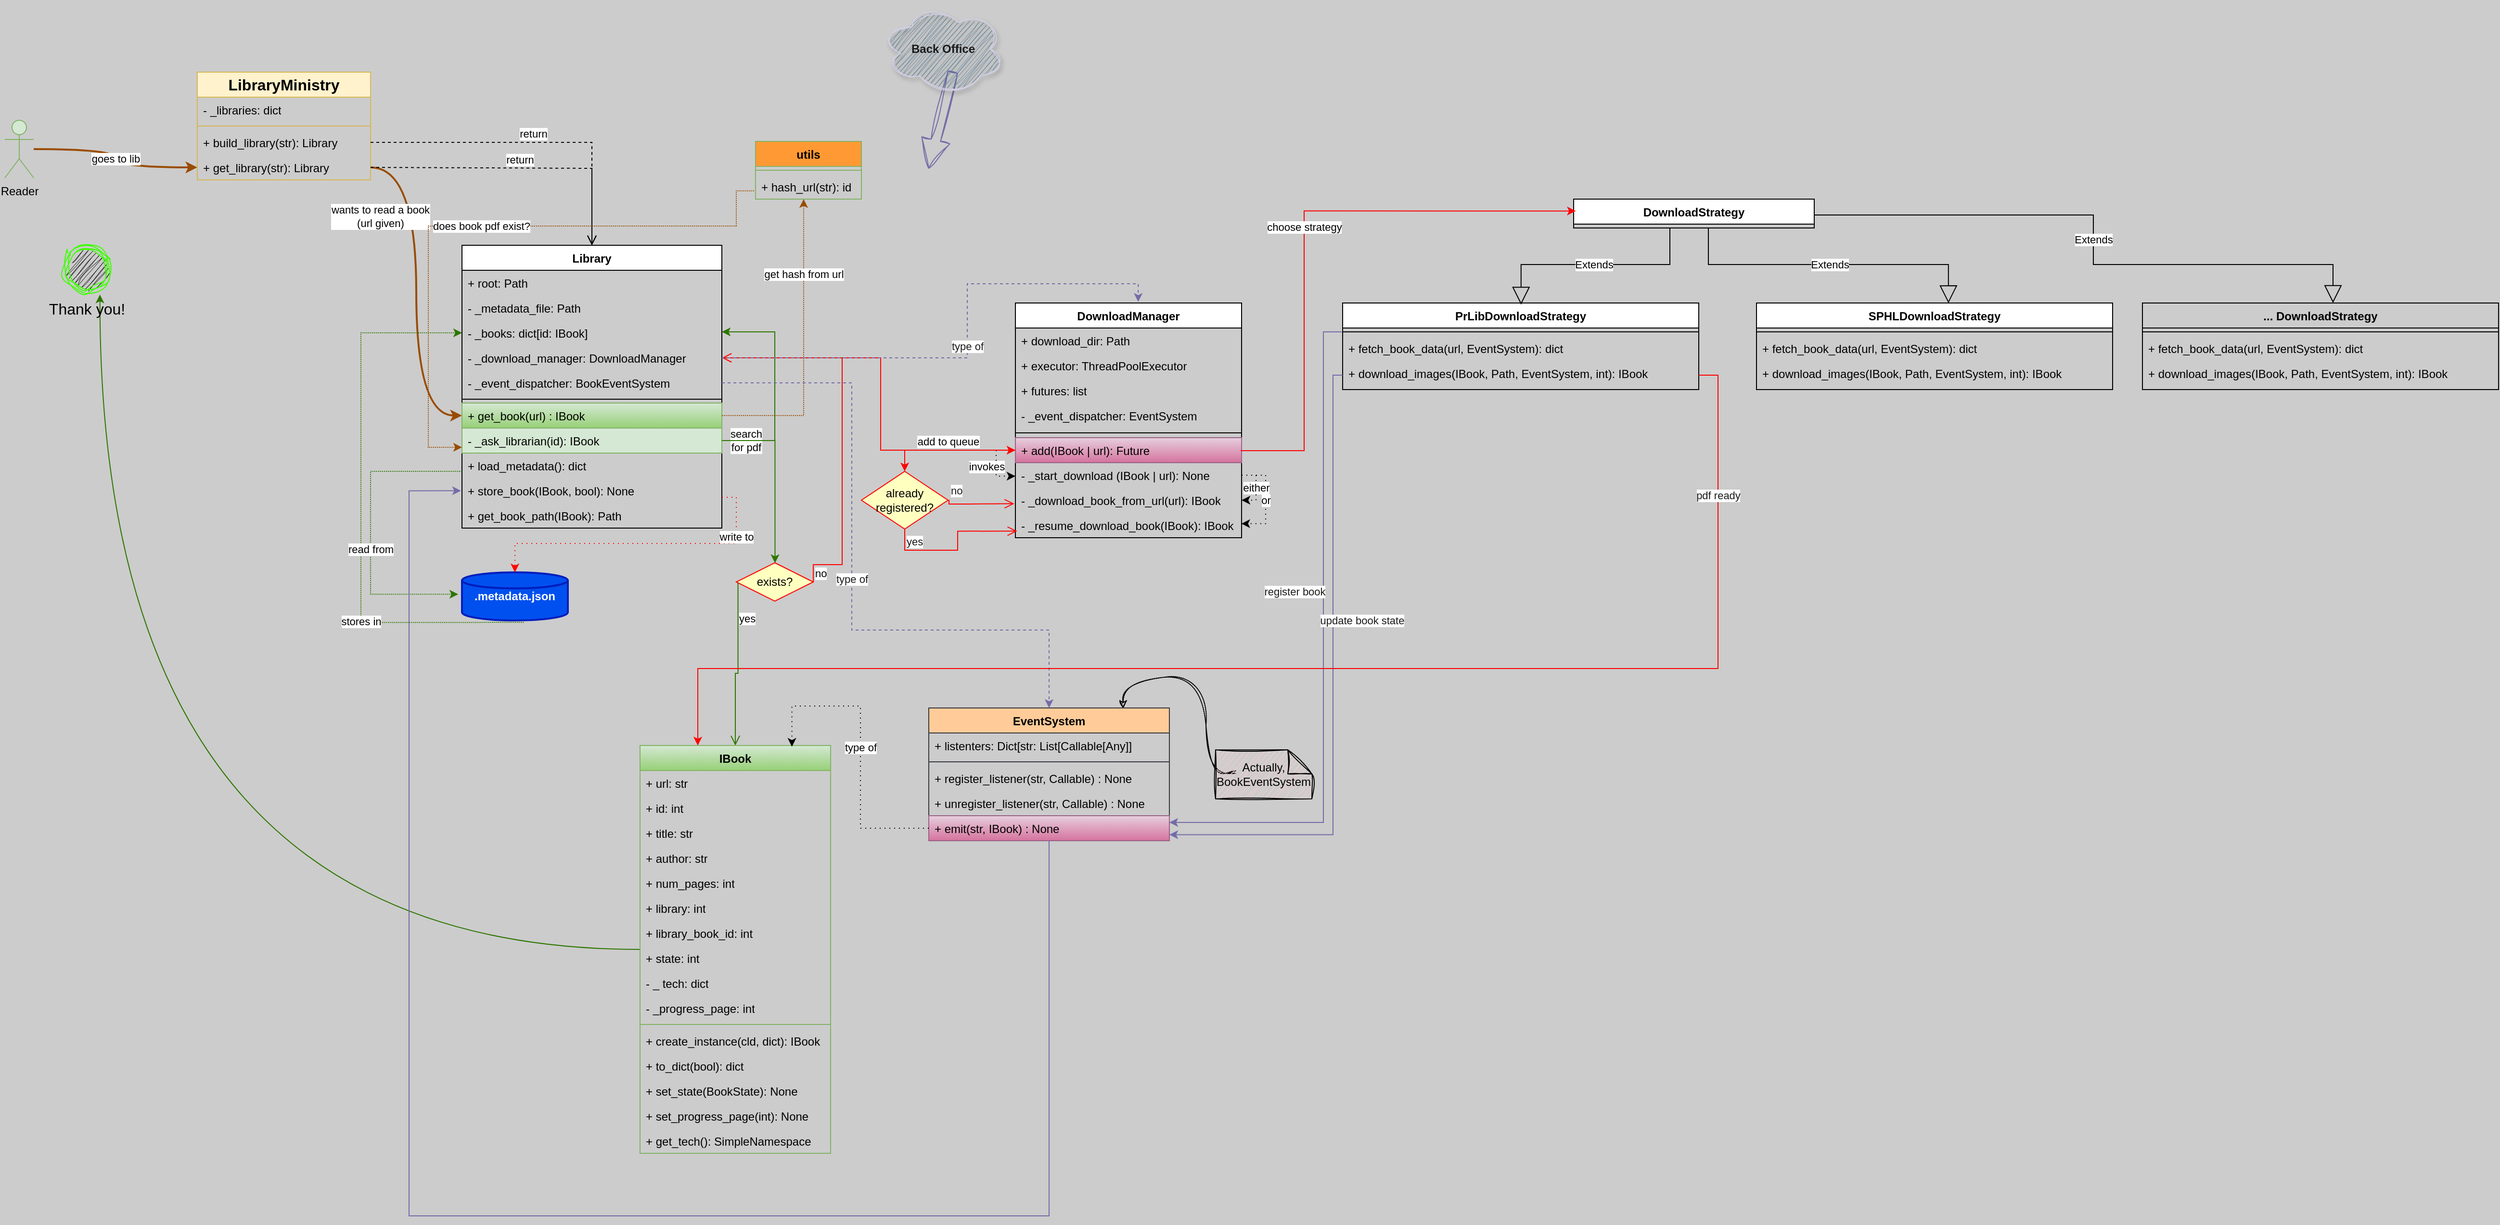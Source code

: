 <mxfile version="22.0.8" type="github">
  <diagram id="C5RBs43oDa-KdzZeNtuy" name="core">
    <mxGraphModel dx="600" dy="323" grid="1" gridSize="10" guides="1" tooltips="1" connect="1" arrows="1" fold="1" page="1" pageScale="1" pageWidth="1400" pageHeight="500" background="#CCCCCC" math="0" shadow="0">
      <root>
        <mxCell id="WIyWlLk6GJQsqaUBKTNV-0" />
        <mxCell id="WIyWlLk6GJQsqaUBKTNV-1" parent="WIyWlLk6GJQsqaUBKTNV-0" />
        <mxCell id="P9E268Bw0gb1X7N-w08P-104" value="goes to lib" style="edgeStyle=orthogonalEdgeStyle;orthogonalLoop=1;jettySize=auto;html=1;strokeWidth=2;curved=1;strokeColor=#994C00;" parent="WIyWlLk6GJQsqaUBKTNV-1" source="P9E268Bw0gb1X7N-w08P-6" target="P9E268Bw0gb1X7N-w08P-27" edge="1">
          <mxGeometry relative="1" as="geometry">
            <mxPoint x="122" y="231" as="sourcePoint" />
          </mxGeometry>
        </mxCell>
        <mxCell id="P9E268Bw0gb1X7N-w08P-105" value="wants to read a book&lt;br&gt;(url given)" style="edgeStyle=orthogonalEdgeStyle;orthogonalLoop=1;jettySize=auto;html=1;strokeWidth=2;shadow=0;curved=1;strokeColor=#994C00;" parent="WIyWlLk6GJQsqaUBKTNV-1" source="P9E268Bw0gb1X7N-w08P-27" target="P9E268Bw0gb1X7N-w08P-28" edge="1">
          <mxGeometry x="-0.442" y="-38" relative="1" as="geometry">
            <mxPoint x="112" y="361" as="sourcePoint" />
            <mxPoint x="512" y="511" as="targetPoint" />
            <mxPoint as="offset" />
          </mxGeometry>
        </mxCell>
        <mxCell id="P9E268Bw0gb1X7N-w08P-6" value="Reader" style="shape=umlActor;verticalLabelPosition=bottom;verticalAlign=top;html=1;fillColor=#d5e8d4;strokeColor=#82b366;" parent="WIyWlLk6GJQsqaUBKTNV-1" vertex="1">
          <mxGeometry x="82" y="201" width="30" height="60" as="geometry" />
        </mxCell>
        <mxCell id="P9E268Bw0gb1X7N-w08P-15" value="LibraryMinistry" style="swimlane;fontStyle=1;align=center;verticalAlign=middle;childLayout=stackLayout;horizontal=1;startSize=26;horizontalStack=0;resizeParent=1;resizeParentMax=0;resizeLast=0;collapsible=1;marginBottom=0;whiteSpace=wrap;html=1;fillColor=#fff2cc;strokeColor=#d6b656;fontSize=16;" parent="WIyWlLk6GJQsqaUBKTNV-1" vertex="1">
          <mxGeometry x="282" y="151" width="180" height="112" as="geometry">
            <mxRectangle x="110" y="200" width="100" height="30" as="alternateBounds" />
          </mxGeometry>
        </mxCell>
        <mxCell id="P9E268Bw0gb1X7N-w08P-19" value="- _libraries: dict" style="text;strokeColor=none;fillColor=none;align=left;verticalAlign=top;spacingLeft=4;spacingRight=4;overflow=hidden;rotatable=0;points=[[0,0.5],[1,0.5]];portConstraint=eastwest;whiteSpace=wrap;html=1;" parent="P9E268Bw0gb1X7N-w08P-15" vertex="1">
          <mxGeometry y="26" width="180" height="26" as="geometry" />
        </mxCell>
        <mxCell id="P9E268Bw0gb1X7N-w08P-17" value="" style="line;strokeWidth=1;fillColor=none;align=left;verticalAlign=middle;spacingTop=-1;spacingLeft=3;spacingRight=3;rotatable=0;labelPosition=right;points=[];portConstraint=eastwest;strokeColor=inherit;" parent="P9E268Bw0gb1X7N-w08P-15" vertex="1">
          <mxGeometry y="52" width="180" height="8" as="geometry" />
        </mxCell>
        <mxCell id="P9E268Bw0gb1X7N-w08P-18" value="+ build_library(str): Library" style="text;strokeColor=none;fillColor=none;align=left;verticalAlign=top;spacingLeft=4;spacingRight=4;overflow=hidden;rotatable=0;points=[[0,0.5],[1,0.5]];portConstraint=eastwest;whiteSpace=wrap;html=1;" parent="P9E268Bw0gb1X7N-w08P-15" vertex="1">
          <mxGeometry y="60" width="180" height="26" as="geometry" />
        </mxCell>
        <mxCell id="P9E268Bw0gb1X7N-w08P-27" value="+ get_library(str): Library" style="text;strokeColor=none;fillColor=none;align=left;verticalAlign=top;spacingLeft=4;spacingRight=4;overflow=hidden;rotatable=0;points=[[0,0.5],[1,0.5]];portConstraint=eastwest;whiteSpace=wrap;html=1;" parent="P9E268Bw0gb1X7N-w08P-15" vertex="1">
          <mxGeometry y="86" width="180" height="26" as="geometry" />
        </mxCell>
        <mxCell id="P9E268Bw0gb1X7N-w08P-23" value="Library" style="swimlane;fontStyle=1;align=center;verticalAlign=top;childLayout=stackLayout;horizontal=1;startSize=26;horizontalStack=0;resizeParent=1;resizeParentMax=0;resizeLast=0;collapsible=1;marginBottom=0;whiteSpace=wrap;html=1;" parent="WIyWlLk6GJQsqaUBKTNV-1" vertex="1">
          <mxGeometry x="557" y="331" width="270" height="294" as="geometry" />
        </mxCell>
        <mxCell id="P9E268Bw0gb1X7N-w08P-24" value="+ root: Path" style="text;strokeColor=none;fillColor=none;align=left;verticalAlign=top;spacingLeft=4;spacingRight=4;overflow=hidden;rotatable=0;points=[[0,0.5],[1,0.5]];portConstraint=eastwest;whiteSpace=wrap;html=1;" parent="P9E268Bw0gb1X7N-w08P-23" vertex="1">
          <mxGeometry y="26" width="270" height="26" as="geometry" />
        </mxCell>
        <mxCell id="P9E268Bw0gb1X7N-w08P-30" value="- _metadata_file: Path" style="text;strokeColor=none;fillColor=none;align=left;verticalAlign=top;spacingLeft=4;spacingRight=4;overflow=hidden;rotatable=0;points=[[0,0.5],[1,0.5]];portConstraint=eastwest;whiteSpace=wrap;html=1;" parent="P9E268Bw0gb1X7N-w08P-23" vertex="1">
          <mxGeometry y="52" width="270" height="26" as="geometry" />
        </mxCell>
        <mxCell id="P9E268Bw0gb1X7N-w08P-33" value="- _books: dict[id: IBook]" style="text;strokeColor=none;fillColor=none;align=left;verticalAlign=top;spacingLeft=4;spacingRight=4;overflow=hidden;rotatable=0;points=[[0,0.5],[1,0.5]];portConstraint=eastwest;whiteSpace=wrap;html=1;" parent="P9E268Bw0gb1X7N-w08P-23" vertex="1">
          <mxGeometry y="78" width="270" height="26" as="geometry" />
        </mxCell>
        <mxCell id="P9E268Bw0gb1X7N-w08P-36" value="- _download_manager: DownloadManager" style="text;strokeColor=none;fillColor=none;align=left;verticalAlign=top;spacingLeft=4;spacingRight=4;overflow=hidden;rotatable=0;points=[[0,0.5],[1,0.5]];portConstraint=eastwest;whiteSpace=wrap;html=1;" parent="P9E268Bw0gb1X7N-w08P-23" vertex="1">
          <mxGeometry y="104" width="270" height="26" as="geometry" />
        </mxCell>
        <mxCell id="P9E268Bw0gb1X7N-w08P-35" value="- _event_dispatcher: BookEventSystem" style="text;strokeColor=none;fillColor=none;align=left;verticalAlign=top;spacingLeft=4;spacingRight=4;overflow=hidden;rotatable=0;points=[[0,0.5],[1,0.5]];portConstraint=eastwest;whiteSpace=wrap;html=1;" parent="P9E268Bw0gb1X7N-w08P-23" vertex="1">
          <mxGeometry y="130" width="270" height="26" as="geometry" />
        </mxCell>
        <mxCell id="P9E268Bw0gb1X7N-w08P-25" value="" style="line;strokeWidth=1;fillColor=none;align=left;verticalAlign=middle;spacingTop=-1;spacingLeft=3;spacingRight=3;rotatable=0;labelPosition=right;points=[];portConstraint=eastwest;strokeColor=inherit;" parent="P9E268Bw0gb1X7N-w08P-23" vertex="1">
          <mxGeometry y="156" width="270" height="8" as="geometry" />
        </mxCell>
        <mxCell id="P9E268Bw0gb1X7N-w08P-28" value="+ get_book(url) : IBook" style="text;strokeColor=#82b366;fillColor=#d5e8d4;align=left;verticalAlign=top;spacingLeft=4;spacingRight=4;overflow=hidden;rotatable=0;points=[[0,0.5],[1,0.5]];portConstraint=eastwest;whiteSpace=wrap;html=1;gradientColor=#97d077;" parent="P9E268Bw0gb1X7N-w08P-23" vertex="1">
          <mxGeometry y="164" width="270" height="26" as="geometry" />
        </mxCell>
        <mxCell id="P9E268Bw0gb1X7N-w08P-112" value="search&lt;br&gt;for pdf" style="edgeStyle=orthogonalEdgeStyle;rounded=0;orthogonalLoop=1;jettySize=auto;html=1;fillColor=#60a917;strokeColor=#2D7600;" parent="P9E268Bw0gb1X7N-w08P-23" source="P9E268Bw0gb1X7N-w08P-26" target="P9E268Bw0gb1X7N-w08P-33" edge="1">
          <mxGeometry x="-0.776" relative="1" as="geometry">
            <mxPoint x="335" y="90" as="targetPoint" />
            <Array as="points">
              <mxPoint x="325" y="203" />
              <mxPoint x="325" y="90" />
            </Array>
            <mxPoint as="offset" />
          </mxGeometry>
        </mxCell>
        <mxCell id="P9E268Bw0gb1X7N-w08P-26" value="- _ask_librarian(id): IBook&lt;br&gt;" style="text;strokeColor=#82b366;fillColor=#d5e8d4;align=left;verticalAlign=top;spacingLeft=4;spacingRight=4;overflow=hidden;rotatable=0;points=[[0,0.5],[1,0.5]];portConstraint=eastwest;whiteSpace=wrap;html=1;" parent="P9E268Bw0gb1X7N-w08P-23" vertex="1">
          <mxGeometry y="190" width="270" height="26" as="geometry" />
        </mxCell>
        <mxCell id="P9E268Bw0gb1X7N-w08P-29" value="+ load_metadata(): dict" style="text;strokeColor=none;fillColor=none;align=left;verticalAlign=top;spacingLeft=4;spacingRight=4;overflow=hidden;rotatable=0;points=[[0,0.5],[1,0.5]];portConstraint=eastwest;whiteSpace=wrap;html=1;" parent="P9E268Bw0gb1X7N-w08P-23" vertex="1">
          <mxGeometry y="216" width="270" height="26" as="geometry" />
        </mxCell>
        <mxCell id="P9E268Bw0gb1X7N-w08P-31" value="+ store_book(IBook, bool): None" style="text;strokeColor=none;fillColor=none;align=left;verticalAlign=top;spacingLeft=4;spacingRight=4;overflow=hidden;rotatable=0;points=[[0,0.5],[1,0.5]];portConstraint=eastwest;whiteSpace=wrap;html=1;" parent="P9E268Bw0gb1X7N-w08P-23" vertex="1">
          <mxGeometry y="242" width="270" height="26" as="geometry" />
        </mxCell>
        <mxCell id="P9E268Bw0gb1X7N-w08P-34" value="+ get_book_path(IBook): Path" style="text;strokeColor=none;fillColor=none;align=left;verticalAlign=top;spacingLeft=4;spacingRight=4;overflow=hidden;rotatable=0;points=[[0,0.5],[1,0.5]];portConstraint=eastwest;whiteSpace=wrap;html=1;" parent="P9E268Bw0gb1X7N-w08P-23" vertex="1">
          <mxGeometry y="268" width="270" height="26" as="geometry" />
        </mxCell>
        <mxCell id="P9E268Bw0gb1X7N-w08P-42" value="return" style="html=1;verticalAlign=bottom;endArrow=open;dashed=1;endSize=8;curved=0;rounded=0;entryX=0.5;entryY=0;entryDx=0;entryDy=0;exitX=1;exitY=0.5;exitDx=0;exitDy=0;" parent="WIyWlLk6GJQsqaUBKTNV-1" source="P9E268Bw0gb1X7N-w08P-18" target="P9E268Bw0gb1X7N-w08P-23" edge="1">
          <mxGeometry relative="1" as="geometry">
            <mxPoint x="652" y="191" as="sourcePoint" />
            <mxPoint x="662" y="381" as="targetPoint" />
            <Array as="points">
              <mxPoint x="692" y="224" />
            </Array>
          </mxGeometry>
        </mxCell>
        <mxCell id="P9E268Bw0gb1X7N-w08P-43" value="return" style="html=1;verticalAlign=bottom;endArrow=open;dashed=1;endSize=8;curved=0;rounded=0;exitX=1;exitY=0.5;exitDx=0;exitDy=0;" parent="WIyWlLk6GJQsqaUBKTNV-1" source="P9E268Bw0gb1X7N-w08P-27" target="P9E268Bw0gb1X7N-w08P-23" edge="1">
          <mxGeometry relative="1" as="geometry">
            <mxPoint x="567" y="274" as="sourcePoint" />
            <mxPoint x="812" y="301" as="targetPoint" />
            <Array as="points">
              <mxPoint x="692" y="251" />
            </Array>
          </mxGeometry>
        </mxCell>
        <mxCell id="P9E268Bw0gb1X7N-w08P-164" style="edgeStyle=orthogonalEdgeStyle;orthogonalLoop=1;jettySize=auto;html=1;sketch=1;curveFitting=1;jiggle=2;strokeColor=none;dashed=1;dashPattern=1 4;curved=1;shadow=0;" parent="WIyWlLk6GJQsqaUBKTNV-1" source="P9E268Bw0gb1X7N-w08P-53" target="P9E268Bw0gb1X7N-w08P-163" edge="1">
          <mxGeometry relative="1" as="geometry" />
        </mxCell>
        <mxCell id="P9E268Bw0gb1X7N-w08P-165" style="edgeStyle=orthogonalEdgeStyle;orthogonalLoop=1;jettySize=auto;html=1;sketch=1;curveFitting=1;jiggle=2;dashed=1;dashPattern=1 1;curved=1;entryX=0.808;entryY=0.004;entryDx=0;entryDy=0;entryPerimeter=0;" parent="WIyWlLk6GJQsqaUBKTNV-1" target="P9E268Bw0gb1X7N-w08P-158" edge="1">
          <mxGeometry relative="1" as="geometry">
            <Array as="points">
              <mxPoint x="1370" y="880" />
              <mxPoint x="1330" y="880" />
              <mxPoint x="1330" y="780" />
              <mxPoint x="1244" y="780" />
            </Array>
            <mxPoint x="1350" y="880" as="sourcePoint" />
            <mxPoint x="1330" y="790" as="targetPoint" />
          </mxGeometry>
        </mxCell>
        <mxCell id="P9E268Bw0gb1X7N-w08P-53" value="Actually, BookEventSystem" style="shape=note2;boundedLbl=1;whiteSpace=wrap;html=1;size=25;verticalAlign=middle;align=center;fillColor=#f8cecc;strokeColor=default;sketch=1;curveFitting=1;jiggle=2;shadow=0;" parent="WIyWlLk6GJQsqaUBKTNV-1" vertex="1">
          <mxGeometry x="1340" y="855.5" width="100" height="51" as="geometry" />
        </mxCell>
        <mxCell id="P9E268Bw0gb1X7N-w08P-54" value="DownloadManager" style="swimlane;fontStyle=1;align=center;verticalAlign=top;childLayout=stackLayout;horizontal=1;startSize=26;horizontalStack=0;resizeParent=1;resizeParentMax=0;resizeLast=0;collapsible=1;marginBottom=0;whiteSpace=wrap;html=1;" parent="WIyWlLk6GJQsqaUBKTNV-1" vertex="1">
          <mxGeometry x="1132" y="391" width="235" height="244" as="geometry" />
        </mxCell>
        <mxCell id="P9E268Bw0gb1X7N-w08P-55" value="+ download_dir: Path" style="text;strokeColor=none;fillColor=none;align=left;verticalAlign=top;spacingLeft=4;spacingRight=4;overflow=hidden;rotatable=0;points=[[0,0.5],[1,0.5]];portConstraint=eastwest;whiteSpace=wrap;html=1;" parent="P9E268Bw0gb1X7N-w08P-54" vertex="1">
          <mxGeometry y="26" width="235" height="26" as="geometry" />
        </mxCell>
        <mxCell id="P9E268Bw0gb1X7N-w08P-60" value="+ executor: ThreadPoolExecutor" style="text;strokeColor=none;fillColor=none;align=left;verticalAlign=top;spacingLeft=4;spacingRight=4;overflow=hidden;rotatable=0;points=[[0,0.5],[1,0.5]];portConstraint=eastwest;whiteSpace=wrap;html=1;" parent="P9E268Bw0gb1X7N-w08P-54" vertex="1">
          <mxGeometry y="52" width="235" height="26" as="geometry" />
        </mxCell>
        <mxCell id="P9E268Bw0gb1X7N-w08P-64" value="+ futures: list" style="text;strokeColor=none;fillColor=none;align=left;verticalAlign=top;spacingLeft=4;spacingRight=4;overflow=hidden;rotatable=0;points=[[0,0.5],[1,0.5]];portConstraint=eastwest;whiteSpace=wrap;html=1;" parent="P9E268Bw0gb1X7N-w08P-54" vertex="1">
          <mxGeometry y="78" width="235" height="26" as="geometry" />
        </mxCell>
        <mxCell id="P9E268Bw0gb1X7N-w08P-63" value="- _event_dispatcher: EventSystem" style="text;strokeColor=none;fillColor=none;align=left;verticalAlign=top;spacingLeft=4;spacingRight=4;overflow=hidden;rotatable=0;points=[[0,0.5],[1,0.5]];portConstraint=eastwest;whiteSpace=wrap;html=1;" parent="P9E268Bw0gb1X7N-w08P-54" vertex="1">
          <mxGeometry y="104" width="235" height="26" as="geometry" />
        </mxCell>
        <mxCell id="P9E268Bw0gb1X7N-w08P-56" value="" style="line;strokeWidth=1;fillColor=none;align=left;verticalAlign=middle;spacingTop=-1;spacingLeft=3;spacingRight=3;rotatable=0;labelPosition=right;points=[];portConstraint=eastwest;strokeColor=inherit;" parent="P9E268Bw0gb1X7N-w08P-54" vertex="1">
          <mxGeometry y="130" width="235" height="10" as="geometry" />
        </mxCell>
        <mxCell id="P9E268Bw0gb1X7N-w08P-88" value="invokes" style="edgeStyle=orthogonalEdgeStyle;rounded=0;orthogonalLoop=1;jettySize=auto;html=1;dashed=1;dashPattern=1 4;" parent="P9E268Bw0gb1X7N-w08P-54" source="P9E268Bw0gb1X7N-w08P-57" edge="1">
          <mxGeometry x="0.104" y="-10" relative="1" as="geometry">
            <mxPoint y="180" as="targetPoint" />
            <Array as="points">
              <mxPoint x="-20" y="153" />
              <mxPoint x="-20" y="180" />
            </Array>
            <mxPoint as="offset" />
          </mxGeometry>
        </mxCell>
        <mxCell id="P9E268Bw0gb1X7N-w08P-57" value="+ add(IBook | url): Future" style="text;strokeColor=#996185;fillColor=#e6d0de;align=left;verticalAlign=top;spacingLeft=4;spacingRight=4;overflow=hidden;rotatable=0;points=[[0,0.5],[1,0.5]];portConstraint=eastwest;whiteSpace=wrap;html=1;gradientColor=#d5739d;" parent="P9E268Bw0gb1X7N-w08P-54" vertex="1">
          <mxGeometry y="140" width="235" height="26" as="geometry" />
        </mxCell>
        <mxCell id="P9E268Bw0gb1X7N-w08P-58" value="- _start_download (IBook | url): None" style="text;strokeColor=none;fillColor=none;align=left;verticalAlign=top;spacingLeft=4;spacingRight=4;overflow=hidden;rotatable=0;points=[[0,0.5],[1,0.5]];portConstraint=eastwest;whiteSpace=wrap;html=1;" parent="P9E268Bw0gb1X7N-w08P-54" vertex="1">
          <mxGeometry y="166" width="235" height="26" as="geometry" />
        </mxCell>
        <mxCell id="P9E268Bw0gb1X7N-w08P-59" value="- _download_book_from_url(url): IBook" style="text;strokeColor=none;fillColor=none;align=left;verticalAlign=top;spacingLeft=4;spacingRight=4;overflow=hidden;rotatable=0;points=[[0,0.5],[1,0.5]];portConstraint=eastwest;whiteSpace=wrap;html=1;" parent="P9E268Bw0gb1X7N-w08P-54" vertex="1">
          <mxGeometry y="192" width="235" height="26" as="geometry" />
        </mxCell>
        <mxCell id="P9E268Bw0gb1X7N-w08P-61" value="- _resume_download_book(IBook): IBook" style="text;strokeColor=none;fillColor=none;align=left;verticalAlign=top;spacingLeft=4;spacingRight=4;overflow=hidden;rotatable=0;points=[[0,0.5],[1,0.5]];portConstraint=eastwest;whiteSpace=wrap;html=1;" parent="P9E268Bw0gb1X7N-w08P-54" vertex="1">
          <mxGeometry y="218" width="235" height="26" as="geometry" />
        </mxCell>
        <mxCell id="P9E268Bw0gb1X7N-w08P-89" value="or" style="edgeStyle=orthogonalEdgeStyle;rounded=0;orthogonalLoop=1;jettySize=auto;html=1;dashed=1;dashPattern=1 4;entryX=0.999;entryY=0.439;entryDx=0;entryDy=0;entryPerimeter=0;" parent="P9E268Bw0gb1X7N-w08P-54" source="P9E268Bw0gb1X7N-w08P-58" target="P9E268Bw0gb1X7N-w08P-61" edge="1">
          <mxGeometry relative="1" as="geometry">
            <mxPoint x="240" y="230" as="targetPoint" />
            <Array as="points">
              <mxPoint x="260" y="179" />
              <mxPoint x="260" y="229" />
            </Array>
          </mxGeometry>
        </mxCell>
        <mxCell id="P9E268Bw0gb1X7N-w08P-90" value="either" style="edgeStyle=orthogonalEdgeStyle;rounded=0;orthogonalLoop=1;jettySize=auto;html=1;dashed=1;dashPattern=1 4;entryX=1;entryY=0.5;entryDx=0;entryDy=0;" parent="P9E268Bw0gb1X7N-w08P-54" source="P9E268Bw0gb1X7N-w08P-58" target="P9E268Bw0gb1X7N-w08P-59" edge="1">
          <mxGeometry relative="1" as="geometry">
            <mxPoint x="250" y="210" as="targetPoint" />
            <Array as="points">
              <mxPoint x="250" y="179" />
              <mxPoint x="250" y="205" />
            </Array>
          </mxGeometry>
        </mxCell>
        <mxCell id="P9E268Bw0gb1X7N-w08P-76" style="rounded=0;orthogonalLoop=1;jettySize=auto;html=1;exitX=1;exitY=0.5;exitDx=0;exitDy=0;entryX=0;entryY=0.5;entryDx=0;entryDy=0;jumpStyle=none;edgeStyle=orthogonalEdgeStyle;fillColor=#0050ef;strokeColor=#FF0000;" parent="WIyWlLk6GJQsqaUBKTNV-1" source="P9E268Bw0gb1X7N-w08P-36" target="P9E268Bw0gb1X7N-w08P-57" edge="1">
          <mxGeometry relative="1" as="geometry">
            <mxPoint x="1062" y="261" as="targetPoint" />
            <Array as="points">
              <mxPoint x="992" y="448" />
              <mxPoint x="992" y="544" />
            </Array>
          </mxGeometry>
        </mxCell>
        <mxCell id="P9E268Bw0gb1X7N-w08P-127" value="add to queue" style="edgeLabel;html=1;align=center;verticalAlign=middle;resizable=0;points=[];" parent="P9E268Bw0gb1X7N-w08P-76" vertex="1" connectable="0">
          <mxGeometry x="0.08" y="-1" relative="1" as="geometry">
            <mxPoint x="71" y="35" as="offset" />
          </mxGeometry>
        </mxCell>
        <mxCell id="P9E268Bw0gb1X7N-w08P-93" value="get hash from url" style="edgeStyle=orthogonalEdgeStyle;rounded=0;orthogonalLoop=1;jettySize=auto;html=1;fillColor=#60a917;strokeColor=#994C00;dashed=1;dashPattern=1 1;" parent="WIyWlLk6GJQsqaUBKTNV-1" source="P9E268Bw0gb1X7N-w08P-28" target="P9E268Bw0gb1X7N-w08P-97" edge="1">
          <mxGeometry x="0.497" relative="1" as="geometry">
            <mxPoint x="532" y="831" as="targetPoint" />
            <mxPoint x="922" y="581" as="sourcePoint" />
            <Array as="points">
              <mxPoint x="912" y="508" />
            </Array>
            <mxPoint as="offset" />
          </mxGeometry>
        </mxCell>
        <mxCell id="P9E268Bw0gb1X7N-w08P-103" value="stores in" style="edgeStyle=orthogonalEdgeStyle;rounded=0;orthogonalLoop=1;jettySize=auto;html=1;fillColor=#60a917;strokeColor=#2D7600;dashed=1;dashPattern=1 1;exitX=0.584;exitY=1.041;exitDx=0;exitDy=0;exitPerimeter=0;" parent="WIyWlLk6GJQsqaUBKTNV-1" source="P9E268Bw0gb1X7N-w08P-99" target="P9E268Bw0gb1X7N-w08P-33" edge="1">
          <mxGeometry x="-0.409" relative="1" as="geometry">
            <mxPoint x="492" y="721" as="sourcePoint" />
            <Array as="points">
              <mxPoint x="452" y="723" />
              <mxPoint x="452" y="422" />
            </Array>
            <mxPoint as="offset" />
          </mxGeometry>
        </mxCell>
        <mxCell id="P9E268Bw0gb1X7N-w08P-99" value=".metadata.json" style="strokeWidth=2;html=1;shape=mxgraph.flowchart.database;whiteSpace=wrap;fillColor=#0050ef;strokeColor=#001DBC;labelPosition=center;verticalLabelPosition=middle;align=center;verticalAlign=middle;fontColor=#ffffff;fontStyle=1" parent="WIyWlLk6GJQsqaUBKTNV-1" vertex="1">
          <mxGeometry x="557" y="671" width="110" height="50" as="geometry" />
        </mxCell>
        <mxCell id="P9E268Bw0gb1X7N-w08P-102" value="write to" style="edgeStyle=orthogonalEdgeStyle;rounded=0;orthogonalLoop=1;jettySize=auto;html=1;fillColor=#60a917;strokeColor=#FF0000;dashed=1;dashPattern=1 4;" parent="WIyWlLk6GJQsqaUBKTNV-1" source="P9E268Bw0gb1X7N-w08P-31" edge="1">
          <mxGeometry x="-0.656" relative="1" as="geometry">
            <mxPoint x="567" y="588.17" as="sourcePoint" />
            <mxPoint x="612" y="671" as="targetPoint" />
            <Array as="points">
              <mxPoint x="842" y="593" />
              <mxPoint x="842" y="641" />
              <mxPoint x="612" y="641" />
            </Array>
            <mxPoint as="offset" />
          </mxGeometry>
        </mxCell>
        <mxCell id="P9E268Bw0gb1X7N-w08P-101" value="read from" style="edgeStyle=orthogonalEdgeStyle;rounded=0;orthogonalLoop=1;jettySize=auto;html=1;fillColor=#60a917;strokeColor=#2D7600;dashed=1;dashPattern=1 1;entryX=-0.036;entryY=0.455;entryDx=0;entryDy=0;entryPerimeter=0;" parent="WIyWlLk6GJQsqaUBKTNV-1" source="P9E268Bw0gb1X7N-w08P-29" target="P9E268Bw0gb1X7N-w08P-99" edge="1">
          <mxGeometry x="0.118" relative="1" as="geometry">
            <mxPoint x="432" y="561" as="sourcePoint" />
            <Array as="points">
              <mxPoint x="462" y="566" />
              <mxPoint x="462" y="694" />
            </Array>
            <mxPoint as="offset" />
          </mxGeometry>
        </mxCell>
        <mxCell id="P9E268Bw0gb1X7N-w08P-106" value="does book pdf exist?" style="edgeStyle=orthogonalEdgeStyle;rounded=0;orthogonalLoop=1;jettySize=auto;html=1;fillColor=#60a917;strokeColor=#994C00;dashed=1;dashPattern=1 1;exitX=-0.015;exitY=0.669;exitDx=0;exitDy=0;exitPerimeter=0;" parent="WIyWlLk6GJQsqaUBKTNV-1" source="P9E268Bw0gb1X7N-w08P-97" target="P9E268Bw0gb1X7N-w08P-26" edge="1">
          <mxGeometry relative="1" as="geometry">
            <mxPoint x="322" y="541" as="targetPoint" />
            <mxPoint x="1022" y="271" as="sourcePoint" />
            <Array as="points">
              <mxPoint x="842" y="274" />
              <mxPoint x="842" y="311" />
              <mxPoint x="522" y="311" />
              <mxPoint x="522" y="541" />
            </Array>
          </mxGeometry>
        </mxCell>
        <mxCell id="P9E268Bw0gb1X7N-w08P-107" style="edgeStyle=orthogonalEdgeStyle;rounded=0;orthogonalLoop=1;jettySize=auto;html=1;fillColor=#60a917;strokeColor=#2D7600;entryX=0.503;entryY=0.008;entryDx=0;entryDy=0;entryPerimeter=0;" parent="WIyWlLk6GJQsqaUBKTNV-1" source="P9E268Bw0gb1X7N-w08P-26" target="P9E268Bw0gb1X7N-w08P-130" edge="1">
          <mxGeometry relative="1" as="geometry">
            <mxPoint x="862" y="661" as="targetPoint" />
            <Array as="points">
              <mxPoint x="882" y="534" />
            </Array>
          </mxGeometry>
        </mxCell>
        <mxCell id="P9E268Bw0gb1X7N-w08P-129" style="orthogonalLoop=1;jettySize=auto;html=1;fillColor=#60a917;strokeColor=#2D7600;entryX=0.776;entryY=1.024;entryDx=0;entryDy=0;entryPerimeter=0;edgeStyle=orthogonalEdgeStyle;curved=1;" parent="WIyWlLk6GJQsqaUBKTNV-1" source="P9E268Bw0gb1X7N-w08P-113" target="P9E268Bw0gb1X7N-w08P-128" edge="1">
          <mxGeometry relative="1" as="geometry">
            <mxPoint x="362" y="801" as="targetPoint" />
          </mxGeometry>
        </mxCell>
        <mxCell id="P9E268Bw0gb1X7N-w08P-113" value="IBook" style="swimlane;fontStyle=1;align=center;verticalAlign=top;childLayout=stackLayout;horizontal=1;startSize=26;horizontalStack=0;resizeParent=1;resizeParentMax=0;resizeLast=0;collapsible=1;marginBottom=0;whiteSpace=wrap;html=1;fillColor=#d5e8d4;strokeColor=#82b366;gradientColor=#97d077;" parent="WIyWlLk6GJQsqaUBKTNV-1" vertex="1">
          <mxGeometry x="742" y="851" width="198" height="424" as="geometry">
            <mxRectangle x="742" y="851" width="70" height="30" as="alternateBounds" />
          </mxGeometry>
        </mxCell>
        <mxCell id="P9E268Bw0gb1X7N-w08P-114" value="+ url: str" style="text;strokeColor=none;fillColor=none;align=left;verticalAlign=top;spacingLeft=4;spacingRight=4;overflow=hidden;rotatable=0;points=[[0,0.5],[1,0.5]];portConstraint=eastwest;whiteSpace=wrap;html=1;" parent="P9E268Bw0gb1X7N-w08P-113" vertex="1">
          <mxGeometry y="26" width="198" height="26" as="geometry" />
        </mxCell>
        <mxCell id="P9E268Bw0gb1X7N-w08P-123" value="+ id: int" style="text;strokeColor=none;fillColor=none;align=left;verticalAlign=top;spacingLeft=4;spacingRight=4;overflow=hidden;rotatable=0;points=[[0,0.5],[1,0.5]];portConstraint=eastwest;whiteSpace=wrap;html=1;" parent="P9E268Bw0gb1X7N-w08P-113" vertex="1">
          <mxGeometry y="52" width="198" height="26" as="geometry" />
        </mxCell>
        <mxCell id="P9E268Bw0gb1X7N-w08P-118" value="+ title: str" style="text;strokeColor=none;fillColor=none;align=left;verticalAlign=top;spacingLeft=4;spacingRight=4;overflow=hidden;rotatable=0;points=[[0,0.5],[1,0.5]];portConstraint=eastwest;whiteSpace=wrap;html=1;" parent="P9E268Bw0gb1X7N-w08P-113" vertex="1">
          <mxGeometry y="78" width="198" height="26" as="geometry" />
        </mxCell>
        <mxCell id="P9E268Bw0gb1X7N-w08P-117" value="+ author: str" style="text;strokeColor=none;fillColor=none;align=left;verticalAlign=top;spacingLeft=4;spacingRight=4;overflow=hidden;rotatable=0;points=[[0,0.5],[1,0.5]];portConstraint=eastwest;whiteSpace=wrap;html=1;" parent="P9E268Bw0gb1X7N-w08P-113" vertex="1">
          <mxGeometry y="104" width="198" height="26" as="geometry" />
        </mxCell>
        <mxCell id="P9E268Bw0gb1X7N-w08P-119" value="+ num_pages: int" style="text;strokeColor=none;fillColor=none;align=left;verticalAlign=top;spacingLeft=4;spacingRight=4;overflow=hidden;rotatable=0;points=[[0,0.5],[1,0.5]];portConstraint=eastwest;whiteSpace=wrap;html=1;" parent="P9E268Bw0gb1X7N-w08P-113" vertex="1">
          <mxGeometry y="130" width="198" height="26" as="geometry" />
        </mxCell>
        <mxCell id="P9E268Bw0gb1X7N-w08P-125" value="+ library: int" style="text;strokeColor=none;fillColor=none;align=left;verticalAlign=top;spacingLeft=4;spacingRight=4;overflow=hidden;rotatable=0;points=[[0,0.5],[1,0.5]];portConstraint=eastwest;whiteSpace=wrap;html=1;" parent="P9E268Bw0gb1X7N-w08P-113" vertex="1">
          <mxGeometry y="156" width="198" height="26" as="geometry" />
        </mxCell>
        <mxCell id="P9E268Bw0gb1X7N-w08P-124" value="+ library_book_id: int" style="text;strokeColor=none;fillColor=none;align=left;verticalAlign=top;spacingLeft=4;spacingRight=4;overflow=hidden;rotatable=0;points=[[0,0.5],[1,0.5]];portConstraint=eastwest;whiteSpace=wrap;html=1;" parent="P9E268Bw0gb1X7N-w08P-113" vertex="1">
          <mxGeometry y="182" width="198" height="26" as="geometry" />
        </mxCell>
        <mxCell id="P9E268Bw0gb1X7N-w08P-120" value="+ state: int" style="text;strokeColor=none;fillColor=none;align=left;verticalAlign=top;spacingLeft=4;spacingRight=4;overflow=hidden;rotatable=0;points=[[0,0.5],[1,0.5]];portConstraint=eastwest;whiteSpace=wrap;html=1;" parent="P9E268Bw0gb1X7N-w08P-113" vertex="1">
          <mxGeometry y="208" width="198" height="26" as="geometry" />
        </mxCell>
        <mxCell id="P9E268Bw0gb1X7N-w08P-122" value="- _ tech: dict" style="text;strokeColor=none;fillColor=none;align=left;verticalAlign=top;spacingLeft=4;spacingRight=4;overflow=hidden;rotatable=0;points=[[0,0.5],[1,0.5]];portConstraint=eastwest;whiteSpace=wrap;html=1;" parent="P9E268Bw0gb1X7N-w08P-113" vertex="1">
          <mxGeometry y="234" width="198" height="26" as="geometry" />
        </mxCell>
        <mxCell id="P9E268Bw0gb1X7N-w08P-121" value="- _progress_page: int" style="text;strokeColor=none;fillColor=none;align=left;verticalAlign=top;spacingLeft=4;spacingRight=4;overflow=hidden;rotatable=0;points=[[0,0.5],[1,0.5]];portConstraint=eastwest;whiteSpace=wrap;html=1;" parent="P9E268Bw0gb1X7N-w08P-113" vertex="1">
          <mxGeometry y="260" width="198" height="26" as="geometry" />
        </mxCell>
        <mxCell id="P9E268Bw0gb1X7N-w08P-115" value="" style="line;strokeWidth=1;fillColor=none;align=left;verticalAlign=middle;spacingTop=-1;spacingLeft=3;spacingRight=3;rotatable=0;labelPosition=right;points=[];portConstraint=eastwest;strokeColor=inherit;" parent="P9E268Bw0gb1X7N-w08P-113" vertex="1">
          <mxGeometry y="286" width="198" height="8" as="geometry" />
        </mxCell>
        <mxCell id="62WGo5W9SfJ_OpLhTYwa-0" value="+ create_instance(cld, dict): IBook" style="text;strokeColor=none;fillColor=none;align=left;verticalAlign=top;spacingLeft=4;spacingRight=4;overflow=hidden;rotatable=0;points=[[0,0.5],[1,0.5]];portConstraint=eastwest;whiteSpace=wrap;html=1;" vertex="1" parent="P9E268Bw0gb1X7N-w08P-113">
          <mxGeometry y="294" width="198" height="26" as="geometry" />
        </mxCell>
        <mxCell id="P9E268Bw0gb1X7N-w08P-116" value="+ to_dict(bool): dict" style="text;strokeColor=none;fillColor=none;align=left;verticalAlign=top;spacingLeft=4;spacingRight=4;overflow=hidden;rotatable=0;points=[[0,0.5],[1,0.5]];portConstraint=eastwest;whiteSpace=wrap;html=1;" parent="P9E268Bw0gb1X7N-w08P-113" vertex="1">
          <mxGeometry y="320" width="198" height="26" as="geometry" />
        </mxCell>
        <mxCell id="62WGo5W9SfJ_OpLhTYwa-1" value="+ set_state(BookState): None" style="text;strokeColor=none;fillColor=none;align=left;verticalAlign=top;spacingLeft=4;spacingRight=4;overflow=hidden;rotatable=0;points=[[0,0.5],[1,0.5]];portConstraint=eastwest;whiteSpace=wrap;html=1;" vertex="1" parent="P9E268Bw0gb1X7N-w08P-113">
          <mxGeometry y="346" width="198" height="26" as="geometry" />
        </mxCell>
        <mxCell id="62WGo5W9SfJ_OpLhTYwa-2" value="+ set_progress_page(int): None" style="text;strokeColor=none;fillColor=none;align=left;verticalAlign=top;spacingLeft=4;spacingRight=4;overflow=hidden;rotatable=0;points=[[0,0.5],[1,0.5]];portConstraint=eastwest;whiteSpace=wrap;html=1;" vertex="1" parent="P9E268Bw0gb1X7N-w08P-113">
          <mxGeometry y="372" width="198" height="26" as="geometry" />
        </mxCell>
        <mxCell id="62WGo5W9SfJ_OpLhTYwa-3" value="+ get_tech(): SimpleNamespace" style="text;strokeColor=none;fillColor=none;align=left;verticalAlign=top;spacingLeft=4;spacingRight=4;overflow=hidden;rotatable=0;points=[[0,0.5],[1,0.5]];portConstraint=eastwest;whiteSpace=wrap;html=1;" vertex="1" parent="P9E268Bw0gb1X7N-w08P-113">
          <mxGeometry y="398" width="198" height="26" as="geometry" />
        </mxCell>
        <mxCell id="P9E268Bw0gb1X7N-w08P-128" value="&lt;font style=&quot;font-size: 16px;&quot;&gt;Thank you!&lt;/font&gt;" style="ellipse;html=1;shape=endState;fillColor=#000000;strokeColor=#3CFF00;sketch=1;curveFitting=1;jiggle=2;shadow=0;labelPosition=center;verticalLabelPosition=bottom;align=center;verticalAlign=top;" parent="WIyWlLk6GJQsqaUBKTNV-1" vertex="1">
          <mxGeometry x="142" y="331" width="50" height="50" as="geometry" />
        </mxCell>
        <mxCell id="P9E268Bw0gb1X7N-w08P-130" value="exists?" style="rhombus;whiteSpace=wrap;html=1;fontColor=#000000;fillColor=#ffffc0;strokeColor=#ff0000;" parent="WIyWlLk6GJQsqaUBKTNV-1" vertex="1">
          <mxGeometry x="842" y="661" width="80" height="40" as="geometry" />
        </mxCell>
        <mxCell id="P9E268Bw0gb1X7N-w08P-131" value="no" style="edgeStyle=orthogonalEdgeStyle;html=1;align=left;verticalAlign=bottom;endArrow=open;endSize=8;strokeColor=#FF0000;rounded=0;" parent="WIyWlLk6GJQsqaUBKTNV-1" target="P9E268Bw0gb1X7N-w08P-36" edge="1">
          <mxGeometry x="-1" relative="1" as="geometry">
            <mxPoint x="1137" y="721" as="targetPoint" />
            <mxPoint x="922" y="681" as="sourcePoint" />
            <Array as="points">
              <mxPoint x="952" y="663" />
              <mxPoint x="952" y="448" />
            </Array>
          </mxGeometry>
        </mxCell>
        <mxCell id="P9E268Bw0gb1X7N-w08P-132" value="yes" style="edgeStyle=orthogonalEdgeStyle;html=1;align=left;verticalAlign=top;endArrow=open;endSize=8;strokeColor=#2D7600;rounded=0;exitX=0.022;exitY=0.521;exitDx=0;exitDy=0;exitPerimeter=0;fillColor=#60a917;" parent="WIyWlLk6GJQsqaUBKTNV-1" source="P9E268Bw0gb1X7N-w08P-130" target="P9E268Bw0gb1X7N-w08P-113" edge="1">
          <mxGeometry x="-0.723" y="-1" relative="1" as="geometry">
            <mxPoint x="912" y="821" as="targetPoint" />
            <mxPoint x="852" y="721" as="sourcePoint" />
            <mxPoint as="offset" />
          </mxGeometry>
        </mxCell>
        <mxCell id="P9E268Bw0gb1X7N-w08P-134" value="DownloadStrategy" style="swimlane;fontStyle=1;align=center;verticalAlign=top;childLayout=stackLayout;horizontal=1;startSize=26;horizontalStack=0;resizeParent=1;resizeParentMax=0;resizeLast=0;collapsible=1;marginBottom=0;whiteSpace=wrap;html=1;" parent="WIyWlLk6GJQsqaUBKTNV-1" vertex="1" collapsed="1">
          <mxGeometry x="1712" y="283" width="250" height="30" as="geometry">
            <mxRectangle x="1300" y="232" width="370" height="90" as="alternateBounds" />
          </mxGeometry>
        </mxCell>
        <mxCell id="P9E268Bw0gb1X7N-w08P-136" value="" style="line;strokeWidth=1;fillColor=none;align=left;verticalAlign=middle;spacingTop=-1;spacingLeft=3;spacingRight=3;rotatable=0;labelPosition=right;points=[];portConstraint=eastwest;strokeColor=inherit;" parent="P9E268Bw0gb1X7N-w08P-134" vertex="1">
          <mxGeometry y="26" width="370" height="8" as="geometry" />
        </mxCell>
        <mxCell id="P9E268Bw0gb1X7N-w08P-137" value="+ fetch_book_data(url, EventSystem): dict" style="text;strokeColor=none;fillColor=none;align=left;verticalAlign=top;spacingLeft=4;spacingRight=4;overflow=hidden;rotatable=0;points=[[0,0.5],[1,0.5]];portConstraint=eastwest;whiteSpace=wrap;html=1;" parent="P9E268Bw0gb1X7N-w08P-134" vertex="1">
          <mxGeometry y="34" width="370" height="26" as="geometry" />
        </mxCell>
        <mxCell id="P9E268Bw0gb1X7N-w08P-141" value="+ download_images(IBook, Path, EventSystem, int): IBook" style="text;strokeColor=none;fillColor=none;align=left;verticalAlign=top;spacingLeft=4;spacingRight=4;overflow=hidden;rotatable=0;points=[[0,0.5],[1,0.5]];portConstraint=eastwest;whiteSpace=wrap;html=1;" parent="P9E268Bw0gb1X7N-w08P-134" vertex="1">
          <mxGeometry y="60" width="370" height="30" as="geometry" />
        </mxCell>
        <mxCell id="P9E268Bw0gb1X7N-w08P-144" value="PrLibDownloadStrategy" style="swimlane;fontStyle=1;align=center;verticalAlign=top;childLayout=stackLayout;horizontal=1;startSize=26;horizontalStack=0;resizeParent=1;resizeParentMax=0;resizeLast=0;collapsible=1;marginBottom=0;whiteSpace=wrap;html=1;" parent="WIyWlLk6GJQsqaUBKTNV-1" vertex="1">
          <mxGeometry x="1472" y="391" width="370" height="90" as="geometry" />
        </mxCell>
        <mxCell id="P9E268Bw0gb1X7N-w08P-145" value="" style="line;strokeWidth=1;fillColor=none;align=left;verticalAlign=middle;spacingTop=-1;spacingLeft=3;spacingRight=3;rotatable=0;labelPosition=right;points=[];portConstraint=eastwest;strokeColor=inherit;" parent="P9E268Bw0gb1X7N-w08P-144" vertex="1">
          <mxGeometry y="26" width="370" height="8" as="geometry" />
        </mxCell>
        <mxCell id="P9E268Bw0gb1X7N-w08P-146" value="+ fetch_book_data(url, EventSystem): dict" style="text;strokeColor=none;fillColor=none;align=left;verticalAlign=top;spacingLeft=4;spacingRight=4;overflow=hidden;rotatable=0;points=[[0,0.5],[1,0.5]];portConstraint=eastwest;whiteSpace=wrap;html=1;" parent="P9E268Bw0gb1X7N-w08P-144" vertex="1">
          <mxGeometry y="34" width="370" height="26" as="geometry" />
        </mxCell>
        <mxCell id="P9E268Bw0gb1X7N-w08P-147" value="+ download_images(IBook, Path, EventSystem, int): IBook" style="text;strokeColor=none;fillColor=none;align=left;verticalAlign=top;spacingLeft=4;spacingRight=4;overflow=hidden;rotatable=0;points=[[0,0.5],[1,0.5]];portConstraint=eastwest;whiteSpace=wrap;html=1;" parent="P9E268Bw0gb1X7N-w08P-144" vertex="1">
          <mxGeometry y="60" width="370" height="30" as="geometry" />
        </mxCell>
        <mxCell id="P9E268Bw0gb1X7N-w08P-148" value="SPHLDownloadStrategy" style="swimlane;fontStyle=1;align=center;verticalAlign=top;childLayout=stackLayout;horizontal=1;startSize=26;horizontalStack=0;resizeParent=1;resizeParentMax=0;resizeLast=0;collapsible=1;marginBottom=0;whiteSpace=wrap;html=1;" parent="WIyWlLk6GJQsqaUBKTNV-1" vertex="1">
          <mxGeometry x="1902" y="391" width="370" height="90" as="geometry" />
        </mxCell>
        <mxCell id="P9E268Bw0gb1X7N-w08P-150" value="" style="line;strokeWidth=1;fillColor=none;align=left;verticalAlign=middle;spacingTop=-1;spacingLeft=3;spacingRight=3;rotatable=0;labelPosition=right;points=[];portConstraint=eastwest;strokeColor=inherit;" parent="P9E268Bw0gb1X7N-w08P-148" vertex="1">
          <mxGeometry y="26" width="370" height="8" as="geometry" />
        </mxCell>
        <mxCell id="P9E268Bw0gb1X7N-w08P-151" value="+ fetch_book_data(url, EventSystem): dict" style="text;strokeColor=none;fillColor=none;align=left;verticalAlign=top;spacingLeft=4;spacingRight=4;overflow=hidden;rotatable=0;points=[[0,0.5],[1,0.5]];portConstraint=eastwest;whiteSpace=wrap;html=1;" parent="P9E268Bw0gb1X7N-w08P-148" vertex="1">
          <mxGeometry y="34" width="370" height="26" as="geometry" />
        </mxCell>
        <mxCell id="P9E268Bw0gb1X7N-w08P-152" value="+ download_images(IBook, Path, EventSystem, int): IBook" style="text;strokeColor=none;fillColor=none;align=left;verticalAlign=top;spacingLeft=4;spacingRight=4;overflow=hidden;rotatable=0;points=[[0,0.5],[1,0.5]];portConstraint=eastwest;whiteSpace=wrap;html=1;" parent="P9E268Bw0gb1X7N-w08P-148" vertex="1">
          <mxGeometry y="60" width="370" height="30" as="geometry" />
        </mxCell>
        <mxCell id="P9E268Bw0gb1X7N-w08P-142" value="Extends" style="endArrow=block;endSize=16;endFill=0;html=1;rounded=0;edgeStyle=orthogonalEdgeStyle;entryX=0.501;entryY=0.019;entryDx=0;entryDy=0;entryPerimeter=0;" parent="WIyWlLk6GJQsqaUBKTNV-1" source="P9E268Bw0gb1X7N-w08P-134" target="P9E268Bw0gb1X7N-w08P-144" edge="1">
          <mxGeometry width="160" relative="1" as="geometry">
            <mxPoint x="1792" y="381" as="sourcePoint" />
            <mxPoint x="1692" y="751" as="targetPoint" />
            <Array as="points">
              <mxPoint x="1812" y="351" />
              <mxPoint x="1657" y="351" />
            </Array>
          </mxGeometry>
        </mxCell>
        <mxCell id="P9E268Bw0gb1X7N-w08P-153" value="choose strategy" style="edgeStyle=orthogonalEdgeStyle;rounded=0;orthogonalLoop=1;jettySize=auto;html=1;entryX=0.009;entryY=0.411;entryDx=0;entryDy=0;entryPerimeter=0;exitX=0.996;exitY=0.519;exitDx=0;exitDy=0;exitPerimeter=0;strokeColor=#FF0000;" parent="WIyWlLk6GJQsqaUBKTNV-1" source="P9E268Bw0gb1X7N-w08P-57" target="P9E268Bw0gb1X7N-w08P-134" edge="1">
          <mxGeometry relative="1" as="geometry">
            <mxPoint x="1622" y="281" as="targetPoint" />
            <mxPoint x="1552" y="651" as="sourcePoint" />
            <Array as="points">
              <mxPoint x="1432" y="544" />
              <mxPoint x="1432" y="295" />
            </Array>
          </mxGeometry>
        </mxCell>
        <mxCell id="P9E268Bw0gb1X7N-w08P-143" value="Extends" style="endArrow=block;endSize=16;endFill=0;html=1;rounded=0;edgeStyle=orthogonalEdgeStyle;entryX=0.539;entryY=0.002;entryDx=0;entryDy=0;entryPerimeter=0;" parent="WIyWlLk6GJQsqaUBKTNV-1" source="P9E268Bw0gb1X7N-w08P-134" target="P9E268Bw0gb1X7N-w08P-148" edge="1">
          <mxGeometry width="160" relative="1" as="geometry">
            <mxPoint x="1822" y="161" as="sourcePoint" />
            <mxPoint x="2122" y="481" as="targetPoint" />
            <Array as="points">
              <mxPoint x="1852" y="351" />
              <mxPoint x="2101" y="351" />
            </Array>
          </mxGeometry>
        </mxCell>
        <mxCell id="P9E268Bw0gb1X7N-w08P-158" value="EventSystem" style="swimlane;fontStyle=1;align=center;verticalAlign=top;childLayout=stackLayout;horizontal=1;startSize=26;horizontalStack=0;resizeParent=1;resizeParentMax=0;resizeLast=0;collapsible=1;marginBottom=0;whiteSpace=wrap;html=1;fillColor=#ffcc99;strokeColor=#36393d;" parent="WIyWlLk6GJQsqaUBKTNV-1" vertex="1">
          <mxGeometry x="1042" y="812" width="250" height="138" as="geometry" />
        </mxCell>
        <mxCell id="P9E268Bw0gb1X7N-w08P-159" value="+ listenters: Dict[str: List[Callable[Any]]" style="text;strokeColor=none;fillColor=none;align=left;verticalAlign=top;spacingLeft=4;spacingRight=4;overflow=hidden;rotatable=0;points=[[0,0.5],[1,0.5]];portConstraint=eastwest;whiteSpace=wrap;html=1;" parent="P9E268Bw0gb1X7N-w08P-158" vertex="1">
          <mxGeometry y="26" width="250" height="26" as="geometry" />
        </mxCell>
        <mxCell id="P9E268Bw0gb1X7N-w08P-160" value="" style="line;strokeWidth=1;fillColor=none;align=left;verticalAlign=middle;spacingTop=-1;spacingLeft=3;spacingRight=3;rotatable=0;labelPosition=right;points=[];portConstraint=eastwest;strokeColor=inherit;" parent="P9E268Bw0gb1X7N-w08P-158" vertex="1">
          <mxGeometry y="52" width="250" height="8" as="geometry" />
        </mxCell>
        <mxCell id="P9E268Bw0gb1X7N-w08P-161" value="+ register_listener(str, Callable) : None" style="text;strokeColor=none;fillColor=none;align=left;verticalAlign=top;spacingLeft=4;spacingRight=4;overflow=hidden;rotatable=0;points=[[0,0.5],[1,0.5]];portConstraint=eastwest;whiteSpace=wrap;html=1;" parent="P9E268Bw0gb1X7N-w08P-158" vertex="1">
          <mxGeometry y="60" width="250" height="26" as="geometry" />
        </mxCell>
        <mxCell id="P9E268Bw0gb1X7N-w08P-162" value="+ unregister_listener(str, Callable) : None" style="text;strokeColor=none;fillColor=none;align=left;verticalAlign=top;spacingLeft=4;spacingRight=4;overflow=hidden;rotatable=0;points=[[0,0.5],[1,0.5]];portConstraint=eastwest;whiteSpace=wrap;html=1;" parent="P9E268Bw0gb1X7N-w08P-158" vertex="1">
          <mxGeometry y="86" width="250" height="26" as="geometry" />
        </mxCell>
        <mxCell id="P9E268Bw0gb1X7N-w08P-163" value="+ emit(str, IBook) : None" style="text;strokeColor=#996185;fillColor=#e6d0de;align=left;verticalAlign=top;spacingLeft=4;spacingRight=4;overflow=hidden;rotatable=0;points=[[0,0.5],[1,0.5]];portConstraint=eastwest;whiteSpace=wrap;html=1;gradientColor=#d5739d;" parent="P9E268Bw0gb1X7N-w08P-158" vertex="1">
          <mxGeometry y="112" width="250" height="26" as="geometry" />
        </mxCell>
        <mxCell id="P9E268Bw0gb1X7N-w08P-166" value="type of" style="edgeStyle=orthogonalEdgeStyle;rounded=0;orthogonalLoop=1;jettySize=auto;html=1;strokeColor=#736CA8;fontColor=#1A1A1A;dashed=1;" parent="WIyWlLk6GJQsqaUBKTNV-1" source="P9E268Bw0gb1X7N-w08P-35" target="P9E268Bw0gb1X7N-w08P-158" edge="1">
          <mxGeometry relative="1" as="geometry">
            <mxPoint x="1252" y="791" as="targetPoint" />
            <Array as="points">
              <mxPoint x="962" y="474" />
              <mxPoint x="962" y="731" />
              <mxPoint x="1167" y="731" />
            </Array>
          </mxGeometry>
        </mxCell>
        <mxCell id="P9E268Bw0gb1X7N-w08P-167" style="edgeStyle=orthogonalEdgeStyle;rounded=0;orthogonalLoop=1;jettySize=auto;html=1;entryX=0.543;entryY=-0.005;entryDx=0;entryDy=0;entryPerimeter=0;strokeColor=#736CA8;fontColor=#1A1A1A;dashed=1;" parent="WIyWlLk6GJQsqaUBKTNV-1" source="P9E268Bw0gb1X7N-w08P-36" target="P9E268Bw0gb1X7N-w08P-54" edge="1">
          <mxGeometry relative="1" as="geometry">
            <Array as="points">
              <mxPoint x="1082" y="448" />
              <mxPoint x="1082" y="371" />
              <mxPoint x="1260" y="371" />
            </Array>
          </mxGeometry>
        </mxCell>
        <mxCell id="P9E268Bw0gb1X7N-w08P-168" value="type of" style="edgeLabel;html=1;align=center;verticalAlign=middle;resizable=0;points=[];fontColor=#1A1A1A;" parent="P9E268Bw0gb1X7N-w08P-167" vertex="1" connectable="0">
          <mxGeometry x="0.012" relative="1" as="geometry">
            <mxPoint as="offset" />
          </mxGeometry>
        </mxCell>
        <mxCell id="P9E268Bw0gb1X7N-w08P-169" value="already registered?" style="rhombus;whiteSpace=wrap;html=1;fontColor=#000000;fillColor=#ffffc0;strokeColor=#ff0000;" parent="WIyWlLk6GJQsqaUBKTNV-1" vertex="1">
          <mxGeometry x="972" y="566" width="90" height="60" as="geometry" />
        </mxCell>
        <mxCell id="P9E268Bw0gb1X7N-w08P-170" value="no" style="edgeStyle=orthogonalEdgeStyle;html=1;align=left;verticalAlign=bottom;endArrow=open;endSize=8;strokeColor=#ff0000;rounded=0;fontColor=#1A1A1A;entryX=-0.005;entryY=0.641;entryDx=0;entryDy=0;entryPerimeter=0;exitX=1.011;exitY=0.491;exitDx=0;exitDy=0;exitPerimeter=0;" parent="WIyWlLk6GJQsqaUBKTNV-1" source="P9E268Bw0gb1X7N-w08P-169" target="P9E268Bw0gb1X7N-w08P-59" edge="1">
          <mxGeometry x="-1" relative="1" as="geometry">
            <mxPoint x="1032" y="691" as="targetPoint" />
            <Array as="points">
              <mxPoint x="1063" y="600" />
              <mxPoint x="1082" y="600" />
            </Array>
          </mxGeometry>
        </mxCell>
        <mxCell id="P9E268Bw0gb1X7N-w08P-171" value="yes" style="edgeStyle=orthogonalEdgeStyle;html=1;align=left;verticalAlign=top;endArrow=open;endSize=8;strokeColor=#ff0000;rounded=0;fontColor=#1A1A1A;entryX=0.008;entryY=0.737;entryDx=0;entryDy=0;entryPerimeter=0;" parent="WIyWlLk6GJQsqaUBKTNV-1" source="P9E268Bw0gb1X7N-w08P-169" target="P9E268Bw0gb1X7N-w08P-61" edge="1">
          <mxGeometry x="-1" relative="1" as="geometry">
            <mxPoint x="1102" y="681" as="targetPoint" />
            <Array as="points">
              <mxPoint x="1017" y="648" />
              <mxPoint x="1072" y="648" />
              <mxPoint x="1072" y="628" />
            </Array>
          </mxGeometry>
        </mxCell>
        <mxCell id="P9E268Bw0gb1X7N-w08P-172" style="edgeStyle=orthogonalEdgeStyle;rounded=0;orthogonalLoop=1;jettySize=auto;html=1;strokeColor=#FF0000;fontColor=#1A1A1A;" parent="WIyWlLk6GJQsqaUBKTNV-1" source="P9E268Bw0gb1X7N-w08P-57" target="P9E268Bw0gb1X7N-w08P-169" edge="1">
          <mxGeometry relative="1" as="geometry" />
        </mxCell>
        <mxCell id="P9E268Bw0gb1X7N-w08P-173" value="register book" style="edgeStyle=orthogonalEdgeStyle;rounded=0;orthogonalLoop=1;jettySize=auto;html=1;strokeColor=#736CA8;fontColor=#1A1A1A;" parent="WIyWlLk6GJQsqaUBKTNV-1" edge="1">
          <mxGeometry x="-0.161" y="-30" relative="1" as="geometry">
            <mxPoint x="1292" y="931" as="targetPoint" />
            <mxPoint x="1471" y="421" as="sourcePoint" />
            <Array as="points">
              <mxPoint x="1452" y="421" />
              <mxPoint x="1452" y="931" />
            </Array>
            <mxPoint as="offset" />
          </mxGeometry>
        </mxCell>
        <mxCell id="P9E268Bw0gb1X7N-w08P-174" style="edgeStyle=orthogonalEdgeStyle;rounded=0;orthogonalLoop=1;jettySize=auto;html=1;strokeColor=#736CA8;fontColor=#1A1A1A;entryX=-0.004;entryY=0.506;entryDx=0;entryDy=0;entryPerimeter=0;" parent="WIyWlLk6GJQsqaUBKTNV-1" source="P9E268Bw0gb1X7N-w08P-163" target="P9E268Bw0gb1X7N-w08P-31" edge="1">
          <mxGeometry relative="1" as="geometry">
            <mxPoint x="502" y="571" as="targetPoint" />
            <mxPoint x="1042" y="917" as="sourcePoint" />
            <Array as="points">
              <mxPoint x="1167" y="1340" />
              <mxPoint x="502" y="1340" />
              <mxPoint x="502" y="586" />
            </Array>
          </mxGeometry>
        </mxCell>
        <mxCell id="P9E268Bw0gb1X7N-w08P-175" value="update book state" style="edgeStyle=orthogonalEdgeStyle;rounded=0;orthogonalLoop=1;jettySize=auto;html=1;strokeColor=#736CA8;fontColor=#1A1A1A;entryX=1;entryY=0.758;entryDx=0;entryDy=0;entryPerimeter=0;" parent="WIyWlLk6GJQsqaUBKTNV-1" source="P9E268Bw0gb1X7N-w08P-147" target="P9E268Bw0gb1X7N-w08P-163" edge="1">
          <mxGeometry x="-0.194" y="30" relative="1" as="geometry">
            <mxPoint x="1302" y="951" as="targetPoint" />
            <Array as="points">
              <mxPoint x="1462" y="466" />
              <mxPoint x="1462" y="944" />
            </Array>
            <mxPoint as="offset" />
          </mxGeometry>
        </mxCell>
        <mxCell id="P9E268Bw0gb1X7N-w08P-178" style="edgeStyle=orthogonalEdgeStyle;orthogonalLoop=1;jettySize=auto;html=1;strokeColor=#736CA8;fontColor=#1A1A1A;sketch=1;curveFitting=1;jiggle=2;elbow=vertical;shape=arrow;exitX=0.577;exitY=0.761;exitDx=0;exitDy=0;exitPerimeter=0;" parent="WIyWlLk6GJQsqaUBKTNV-1" source="P9E268Bw0gb1X7N-w08P-177" edge="1">
          <mxGeometry relative="1" as="geometry">
            <mxPoint x="1042" y="251" as="targetPoint" />
            <mxPoint x="1092" y="231" as="sourcePoint" />
            <Array as="points">
              <mxPoint x="1092" y="171" />
              <mxPoint x="1092" y="260" />
              <mxPoint x="1151" y="260" />
              <mxPoint x="1151" y="297" />
              <mxPoint x="1133" y="297" />
              <mxPoint x="1133" y="311" />
              <mxPoint x="1182" y="311" />
            </Array>
          </mxGeometry>
        </mxCell>
        <mxCell id="P9E268Bw0gb1X7N-w08P-177" value="Back Office" style="ellipse;shape=cloud;whiteSpace=wrap;html=1;align=center;strokeColor=#D0CEE2;fontColor=#1A1A1A;fillColor=#5D7F99;sketch=1;curveFitting=1;jiggle=2;shadow=1;fontStyle=1" parent="WIyWlLk6GJQsqaUBKTNV-1" vertex="1">
          <mxGeometry x="992" y="81" width="130" height="92" as="geometry" />
        </mxCell>
        <mxCell id="P9E268Bw0gb1X7N-w08P-179" value="pdf ready" style="edgeStyle=orthogonalEdgeStyle;rounded=0;orthogonalLoop=1;jettySize=auto;html=1;strokeColor=#FF0000;fontColor=#1A1A1A;fillColor=#6a00ff;" parent="WIyWlLk6GJQsqaUBKTNV-1" source="P9E268Bw0gb1X7N-w08P-147" target="P9E268Bw0gb1X7N-w08P-113" edge="1">
          <mxGeometry x="-0.802" relative="1" as="geometry">
            <mxPoint x="902" y="751" as="targetPoint" />
            <Array as="points">
              <mxPoint x="1862" y="466" />
              <mxPoint x="1862" y="771" />
              <mxPoint x="802" y="771" />
            </Array>
            <mxPoint as="offset" />
          </mxGeometry>
        </mxCell>
        <mxCell id="P9E268Bw0gb1X7N-w08P-180" value="... DownloadStrategy" style="swimlane;fontStyle=1;align=center;verticalAlign=top;childLayout=stackLayout;horizontal=1;startSize=26;horizontalStack=0;resizeParent=1;resizeParentMax=0;resizeLast=0;collapsible=1;marginBottom=0;whiteSpace=wrap;html=1;fillColor=none;" parent="WIyWlLk6GJQsqaUBKTNV-1" vertex="1">
          <mxGeometry x="2303" y="391" width="370" height="90" as="geometry" />
        </mxCell>
        <mxCell id="P9E268Bw0gb1X7N-w08P-181" value="" style="line;strokeWidth=1;fillColor=none;align=left;verticalAlign=middle;spacingTop=-1;spacingLeft=3;spacingRight=3;rotatable=0;labelPosition=right;points=[];portConstraint=eastwest;strokeColor=inherit;" parent="P9E268Bw0gb1X7N-w08P-180" vertex="1">
          <mxGeometry y="26" width="370" height="8" as="geometry" />
        </mxCell>
        <mxCell id="P9E268Bw0gb1X7N-w08P-182" value="+ fetch_book_data(url, EventSystem): dict" style="text;strokeColor=none;fillColor=none;align=left;verticalAlign=top;spacingLeft=4;spacingRight=4;overflow=hidden;rotatable=0;points=[[0,0.5],[1,0.5]];portConstraint=eastwest;whiteSpace=wrap;html=1;" parent="P9E268Bw0gb1X7N-w08P-180" vertex="1">
          <mxGeometry y="34" width="370" height="26" as="geometry" />
        </mxCell>
        <mxCell id="P9E268Bw0gb1X7N-w08P-183" value="+ download_images(IBook, Path, EventSystem, int): IBook" style="text;strokeColor=none;fillColor=none;align=left;verticalAlign=top;spacingLeft=4;spacingRight=4;overflow=hidden;rotatable=0;points=[[0,0.5],[1,0.5]];portConstraint=eastwest;whiteSpace=wrap;html=1;" parent="P9E268Bw0gb1X7N-w08P-180" vertex="1">
          <mxGeometry y="60" width="370" height="30" as="geometry" />
        </mxCell>
        <mxCell id="P9E268Bw0gb1X7N-w08P-184" value="Extends" style="endArrow=block;endSize=16;endFill=0;html=1;rounded=0;edgeStyle=orthogonalEdgeStyle;exitX=1;exitY=0.55;exitDx=0;exitDy=0;exitPerimeter=0;" parent="WIyWlLk6GJQsqaUBKTNV-1" source="P9E268Bw0gb1X7N-w08P-134" target="P9E268Bw0gb1X7N-w08P-180" edge="1">
          <mxGeometry width="160" relative="1" as="geometry">
            <mxPoint x="2252" y="313" as="sourcePoint" />
            <mxPoint x="2501" y="391" as="targetPoint" />
            <Array as="points">
              <mxPoint x="2252" y="299" />
              <mxPoint x="2252" y="351" />
              <mxPoint x="2501" y="351" />
            </Array>
          </mxGeometry>
        </mxCell>
        <mxCell id="P9E268Bw0gb1X7N-w08P-94" value="utils" style="swimlane;fontStyle=1;align=center;verticalAlign=top;childLayout=stackLayout;horizontal=1;startSize=26;horizontalStack=0;resizeParent=1;resizeParentMax=0;resizeLast=0;collapsible=1;marginBottom=0;whiteSpace=wrap;html=1;fillColor=#FF9933;strokeColor=#82b366;" parent="WIyWlLk6GJQsqaUBKTNV-1" vertex="1">
          <mxGeometry x="862" y="223" width="110" height="60" as="geometry" />
        </mxCell>
        <mxCell id="P9E268Bw0gb1X7N-w08P-96" value="" style="line;strokeWidth=1;fillColor=none;align=left;verticalAlign=middle;spacingTop=-1;spacingLeft=3;spacingRight=3;rotatable=0;labelPosition=right;points=[];portConstraint=eastwest;strokeColor=inherit;" parent="P9E268Bw0gb1X7N-w08P-94" vertex="1">
          <mxGeometry y="26" width="110" height="8" as="geometry" />
        </mxCell>
        <mxCell id="P9E268Bw0gb1X7N-w08P-97" value="+ hash_url(str): id" style="text;strokeColor=none;fillColor=none;align=left;verticalAlign=top;spacingLeft=4;spacingRight=4;overflow=hidden;rotatable=0;points=[[0,0.5],[1,0.5]];portConstraint=eastwest;whiteSpace=wrap;html=1;" parent="P9E268Bw0gb1X7N-w08P-94" vertex="1">
          <mxGeometry y="34" width="110" height="26" as="geometry" />
        </mxCell>
        <mxCell id="62WGo5W9SfJ_OpLhTYwa-4" value="type of" style="edgeStyle=orthogonalEdgeStyle;rounded=0;orthogonalLoop=1;jettySize=auto;html=1;entryX=0.797;entryY=0.003;entryDx=0;entryDy=0;entryPerimeter=0;dashed=1;dashPattern=1 4;" edge="1" parent="WIyWlLk6GJQsqaUBKTNV-1" source="P9E268Bw0gb1X7N-w08P-163" target="P9E268Bw0gb1X7N-w08P-113">
          <mxGeometry relative="1" as="geometry">
            <mxPoint x="900" y="810" as="targetPoint" />
            <Array as="points">
              <mxPoint x="971" y="937" />
              <mxPoint x="971" y="810" />
              <mxPoint x="900" y="810" />
            </Array>
          </mxGeometry>
        </mxCell>
      </root>
    </mxGraphModel>
  </diagram>
</mxfile>
